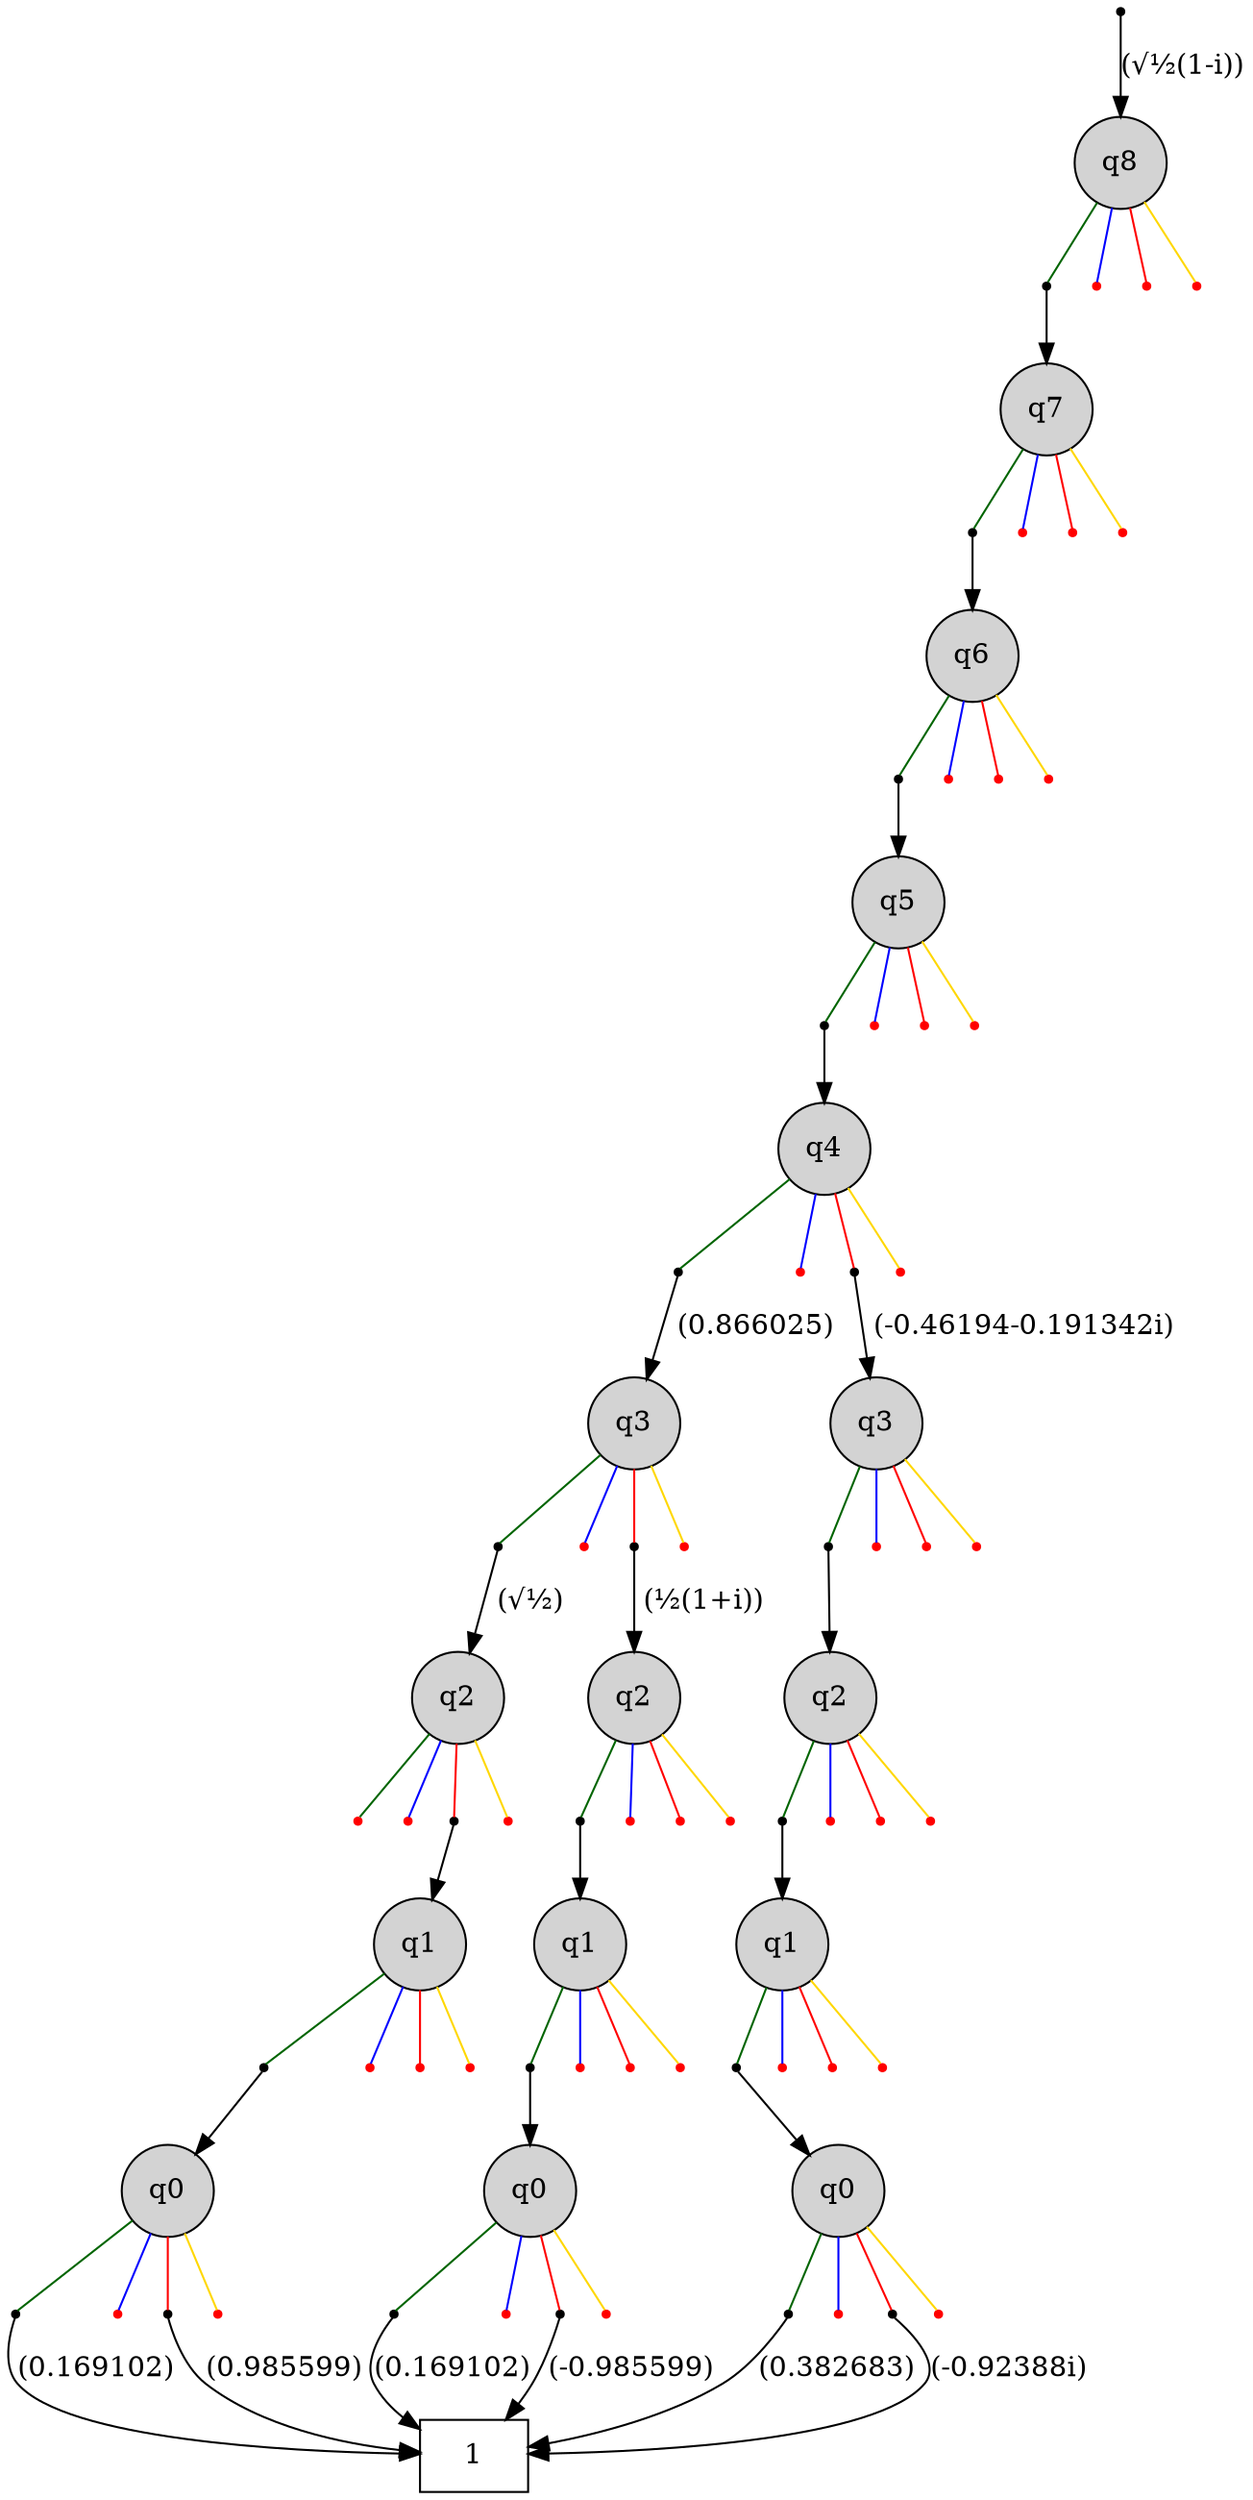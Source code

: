 digraph "DD" {
graph [center=true, ordering=out];
node [shape=circle, center=true];
"T" [ shape = box, label="1" ];
"R" [label="", shape=point];
"0" [ label="q8" ,style=filled, fillcolor=lightgray ];
"0h0"  [label="", shape=point];
"0h1"  [label="", shape=point , fillcolor=red, color=red];
"0h2"  [label="", shape=point , fillcolor=red, color=red];
"0h3"  [label="", shape=point , fillcolor=red, color=red];
"1" [ label="q7" ,style=filled, fillcolor=lightgray ];
"1h0"  [label="", shape=point];
"1h1"  [label="", shape=point , fillcolor=red, color=red];
"1h2"  [label="", shape=point , fillcolor=red, color=red];
"1h3"  [label="", shape=point , fillcolor=red, color=red];
"2" [ label="q6" ,style=filled, fillcolor=lightgray ];
"2h0"  [label="", shape=point];
"2h1"  [label="", shape=point , fillcolor=red, color=red];
"2h2"  [label="", shape=point , fillcolor=red, color=red];
"2h3"  [label="", shape=point , fillcolor=red, color=red];
"3" [ label="q5" ,style=filled, fillcolor=lightgray ];
"3h0"  [label="", shape=point];
"3h1"  [label="", shape=point , fillcolor=red, color=red];
"3h2"  [label="", shape=point , fillcolor=red, color=red];
"3h3"  [label="", shape=point , fillcolor=red, color=red];
"4" [ label="q4" ,style=filled, fillcolor=lightgray ];
"4h0"  [label="", shape=point];
"4h1"  [label="", shape=point , fillcolor=red, color=red];
"4h2"  [label="", shape=point];
"4h3"  [label="", shape=point , fillcolor=red, color=red];
"5" [ label="q3" ,style=filled, fillcolor=lightgray ];
"5h0"  [label="", shape=point];
"5h1"  [label="", shape=point , fillcolor=red, color=red];
"5h2"  [label="", shape=point];
"5h3"  [label="", shape=point , fillcolor=red, color=red];
"6" [ label="q3" ,style=filled, fillcolor=lightgray ];
"6h0"  [label="", shape=point];
"6h1"  [label="", shape=point , fillcolor=red, color=red];
"6h2"  [label="", shape=point , fillcolor=red, color=red];
"6h3"  [label="", shape=point , fillcolor=red, color=red];
"7" [ label="q2" ,style=filled, fillcolor=lightgray ];
"7h0"  [label="", shape=point , fillcolor=red, color=red];
"7h1"  [label="", shape=point , fillcolor=red, color=red];
"7h2"  [label="", shape=point];
"7h3"  [label="", shape=point , fillcolor=red, color=red];
"8" [ label="q2" ,style=filled, fillcolor=lightgray ];
"8h0"  [label="", shape=point];
"8h1"  [label="", shape=point , fillcolor=red, color=red];
"8h2"  [label="", shape=point , fillcolor=red, color=red];
"8h3"  [label="", shape=point , fillcolor=red, color=red];
"9" [ label="q2" ,style=filled, fillcolor=lightgray ];
"9h0"  [label="", shape=point];
"9h1"  [label="", shape=point , fillcolor=red, color=red];
"9h2"  [label="", shape=point , fillcolor=red, color=red];
"9h3"  [label="", shape=point , fillcolor=red, color=red];
"10" [ label="q1" ,style=filled, fillcolor=lightgray ];
"10h0"  [label="", shape=point];
"10h1"  [label="", shape=point , fillcolor=red, color=red];
"10h2"  [label="", shape=point , fillcolor=red, color=red];
"10h3"  [label="", shape=point , fillcolor=red, color=red];
"11" [ label="q1" ,style=filled, fillcolor=lightgray ];
"11h0"  [label="", shape=point];
"11h1"  [label="", shape=point , fillcolor=red, color=red];
"11h2"  [label="", shape=point , fillcolor=red, color=red];
"11h3"  [label="", shape=point , fillcolor=red, color=red];
"12" [ label="q1" ,style=filled, fillcolor=lightgray ];
"12h0"  [label="", shape=point];
"12h1"  [label="", shape=point , fillcolor=red, color=red];
"12h2"  [label="", shape=point , fillcolor=red, color=red];
"12h3"  [label="", shape=point , fillcolor=red, color=red];
"13" [ label="q0" ,style=filled, fillcolor=lightgray ];
"13h0"  [label="", shape=point ];
"13h1"  [label="", shape=point , fillcolor=red, color=red];
"13h2"  [label="", shape=point ];
"13h3"  [label="", shape=point , fillcolor=red, color=red];
"14" [ label="q0" ,style=filled, fillcolor=lightgray ];
"14h0"  [label="", shape=point ];
"14h1"  [label="", shape=point , fillcolor=red, color=red];
"14h2"  [label="", shape=point ];
"14h3"  [label="", shape=point , fillcolor=red, color=red];
"15" [ label="q0" ,style=filled, fillcolor=lightgray ];
"15h0"  [label="", shape=point ];
"15h1"  [label="", shape=point , fillcolor=red, color=red];
"15h2"  [label="", shape=point ];
"15h3"  [label="", shape=point , fillcolor=red, color=red];

"R" -> "0" [label="(√½(1-i))" ];
{rank=same; "0h0" "0h1" "0h2" "0h3"}
"0" -> "0h0" [arrowhead=none,color=darkgreen];
"0h0" -> "1";
"0" -> "0h1" [arrowhead=none,color=blue];
"0" -> "0h2" [arrowhead=none,color=red];
"0" -> "0h3" [arrowhead=none,color=gold];
{rank=same; "1h0" "1h1" "1h2" "1h3"}
"1" -> "1h0" [arrowhead=none,color=darkgreen];
"1h0" -> "2";
"1" -> "1h1" [arrowhead=none,color=blue];
"1" -> "1h2" [arrowhead=none,color=red];
"1" -> "1h3" [arrowhead=none,color=gold];
{rank=same; "2h0" "2h1" "2h2" "2h3"}
"2" -> "2h0" [arrowhead=none,color=darkgreen];
"2h0" -> "3";
"2" -> "2h1" [arrowhead=none,color=blue];
"2" -> "2h2" [arrowhead=none,color=red];
"2" -> "2h3" [arrowhead=none,color=gold];
{rank=same; "3h0" "3h1" "3h2" "3h3"}
"3" -> "3h0" [arrowhead=none,color=darkgreen];
"3h0" -> "4";
"3" -> "3h1" [arrowhead=none,color=blue];
"3" -> "3h2" [arrowhead=none,color=red];
"3" -> "3h3" [arrowhead=none,color=gold];
{rank=same; "4h0" "4h1" "4h2" "4h3"}
"4" -> "4h0" [arrowhead=none,color=darkgreen];
"4h0" -> "5" [label=" (0.866025)" ];
"4" -> "4h1" [arrowhead=none,color=blue];
"4" -> "4h2" [arrowhead=none,color=red];
"4h2" -> "6" [label=" (-0.46194-0.191342i)" ];
"4" -> "4h3" [arrowhead=none,color=gold];
{rank=same; "5h0" "5h1" "5h2" "5h3"}
"5" -> "5h0" [arrowhead=none,color=darkgreen];
"5h0" -> "7" [label=" (√½)" ];
"5" -> "5h1" [arrowhead=none,color=blue];
"5" -> "5h2" [arrowhead=none,color=red];
"5h2" -> "8" [label=" (½(1+i))" ];
"5" -> "5h3" [arrowhead=none,color=gold];
{rank=same; "6h0" "6h1" "6h2" "6h3"}
"6" -> "6h0" [arrowhead=none,color=darkgreen];
"6h0" -> "9";
"6" -> "6h1" [arrowhead=none,color=blue];
"6" -> "6h2" [arrowhead=none,color=red];
"6" -> "6h3" [arrowhead=none,color=gold];
{rank=same; "7h0" "7h1" "7h2" "7h3"}
"7" -> "7h0" [arrowhead=none,color=darkgreen];
"7" -> "7h1" [arrowhead=none,color=blue];
"7" -> "7h2" [arrowhead=none,color=red];
"7h2" -> "10";
"7" -> "7h3" [arrowhead=none,color=gold];
{rank=same; "8h0" "8h1" "8h2" "8h3"}
"8" -> "8h0" [arrowhead=none,color=darkgreen];
"8h0" -> "11";
"8" -> "8h1" [arrowhead=none,color=blue];
"8" -> "8h2" [arrowhead=none,color=red];
"8" -> "8h3" [arrowhead=none,color=gold];
{rank=same; "9h0" "9h1" "9h2" "9h3"}
"9" -> "9h0" [arrowhead=none,color=darkgreen];
"9h0" -> "12";
"9" -> "9h1" [arrowhead=none,color=blue];
"9" -> "9h2" [arrowhead=none,color=red];
"9" -> "9h3" [arrowhead=none,color=gold];
{rank=same; "10h0" "10h1" "10h2" "10h3"}
"10" -> "10h0" [arrowhead=none,color=darkgreen];
"10h0" -> "13";
"10" -> "10h1" [arrowhead=none,color=blue];
"10" -> "10h2" [arrowhead=none,color=red];
"10" -> "10h3" [arrowhead=none,color=gold];
{rank=same; "11h0" "11h1" "11h2" "11h3"}
"11" -> "11h0" [arrowhead=none,color=darkgreen];
"11h0" -> "14";
"11" -> "11h1" [arrowhead=none,color=blue];
"11" -> "11h2" [arrowhead=none,color=red];
"11" -> "11h3" [arrowhead=none,color=gold];
{rank=same; "12h0" "12h1" "12h2" "12h3"}
"12" -> "12h0" [arrowhead=none,color=darkgreen];
"12h0" -> "15";
"12" -> "12h1" [arrowhead=none,color=blue];
"12" -> "12h2" [arrowhead=none,color=red];
"12" -> "12h3" [arrowhead=none,color=gold];
{rank=same; "13h0" "13h1" "13h2" "13h3"}
"13" -> "13h0" [arrowhead=none,color=darkgreen];
"13h0"-> "T" [label= "(0.169102)", ];
"13" -> "13h1" [arrowhead=none,color=blue];
"13" -> "13h2" [arrowhead=none,color=red];
"13h2"-> "T" [label= "(0.985599)", ];
"13" -> "13h3" [arrowhead=none,color=gold];
{rank=same; "14h0" "14h1" "14h2" "14h3"}
"14" -> "14h0" [arrowhead=none,color=darkgreen];
"14h0"-> "T" [label= "(0.169102)", ];
"14" -> "14h1" [arrowhead=none,color=blue];
"14" -> "14h2" [arrowhead=none,color=red];
"14h2"-> "T" [label= "(-0.985599)", ];
"14" -> "14h3" [arrowhead=none,color=gold];
{rank=same; "15h0" "15h1" "15h2" "15h3"}
"15" -> "15h0" [arrowhead=none,color=darkgreen];
"15h0"-> "T" [label= "(0.382683)", ];
"15" -> "15h1" [arrowhead=none,color=blue];
"15" -> "15h2" [arrowhead=none,color=red];
"15h2"-> "T" [label= "(-0.92388i)", ];
"15" -> "15h3" [arrowhead=none,color=gold];

}
